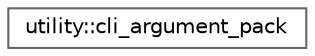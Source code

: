 digraph "类继承关系图"
{
 // LATEX_PDF_SIZE
  bgcolor="transparent";
  edge [fontname=Helvetica,fontsize=10,labelfontname=Helvetica,labelfontsize=10];
  node [fontname=Helvetica,fontsize=10,shape=box,height=0.2,width=0.4];
  rankdir="LR";
  Node0 [id="Node000000",label="utility::cli_argument_pack",height=0.2,width=0.4,color="grey40", fillcolor="white", style="filled",URL="$classutility_1_1cli__argument__pack.html",tooltip=" "];
}
